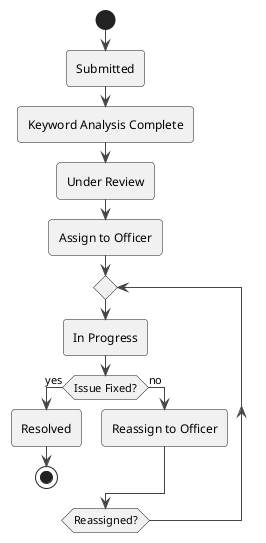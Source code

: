 @startuml
!theme vibrant

start
:Submitted;
:Keyword Analysis Complete;
:Under Review;
:Assign to Officer;

repeat
  :In Progress;
  if (Issue Fixed?) then (yes)
    :Resolved;
    stop
  else (no)
    :Reassign to Officer;
  endif
repeat while (Reassigned?)

@enduml
